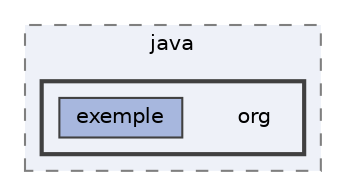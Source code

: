 digraph "/Users/charlottesoltysiak/Documents/projet_maven/mon-appli/src/main/java/org"
{
 // LATEX_PDF_SIZE
  bgcolor="transparent";
  edge [fontname=Helvetica,fontsize=10,labelfontname=Helvetica,labelfontsize=10];
  node [fontname=Helvetica,fontsize=10,shape=box,height=0.2,width=0.4];
  compound=true
  subgraph clusterdir_589fe9b332713fc67f2d4fce9c0bfb66 {
    graph [ bgcolor="#eef1f8", pencolor="grey50", label="java", fontname=Helvetica,fontsize=10 style="filled,dashed", URL="dir_589fe9b332713fc67f2d4fce9c0bfb66.html",tooltip=""]
  subgraph clusterdir_21dea63cc595f729e8a7793b7c8173df {
    graph [ bgcolor="#eef1f8", pencolor="grey25", label="", fontname=Helvetica,fontsize=10 style="filled,bold", URL="dir_21dea63cc595f729e8a7793b7c8173df.html",tooltip=""]
    dir_21dea63cc595f729e8a7793b7c8173df [shape=plaintext, label="org"];
  dir_a8fed06f2d623550b00cda87e6935844 [label="exemple", fillcolor="#a7b7de", color="grey25", style="filled", URL="dir_a8fed06f2d623550b00cda87e6935844.html",tooltip=""];
  }
  }
}
